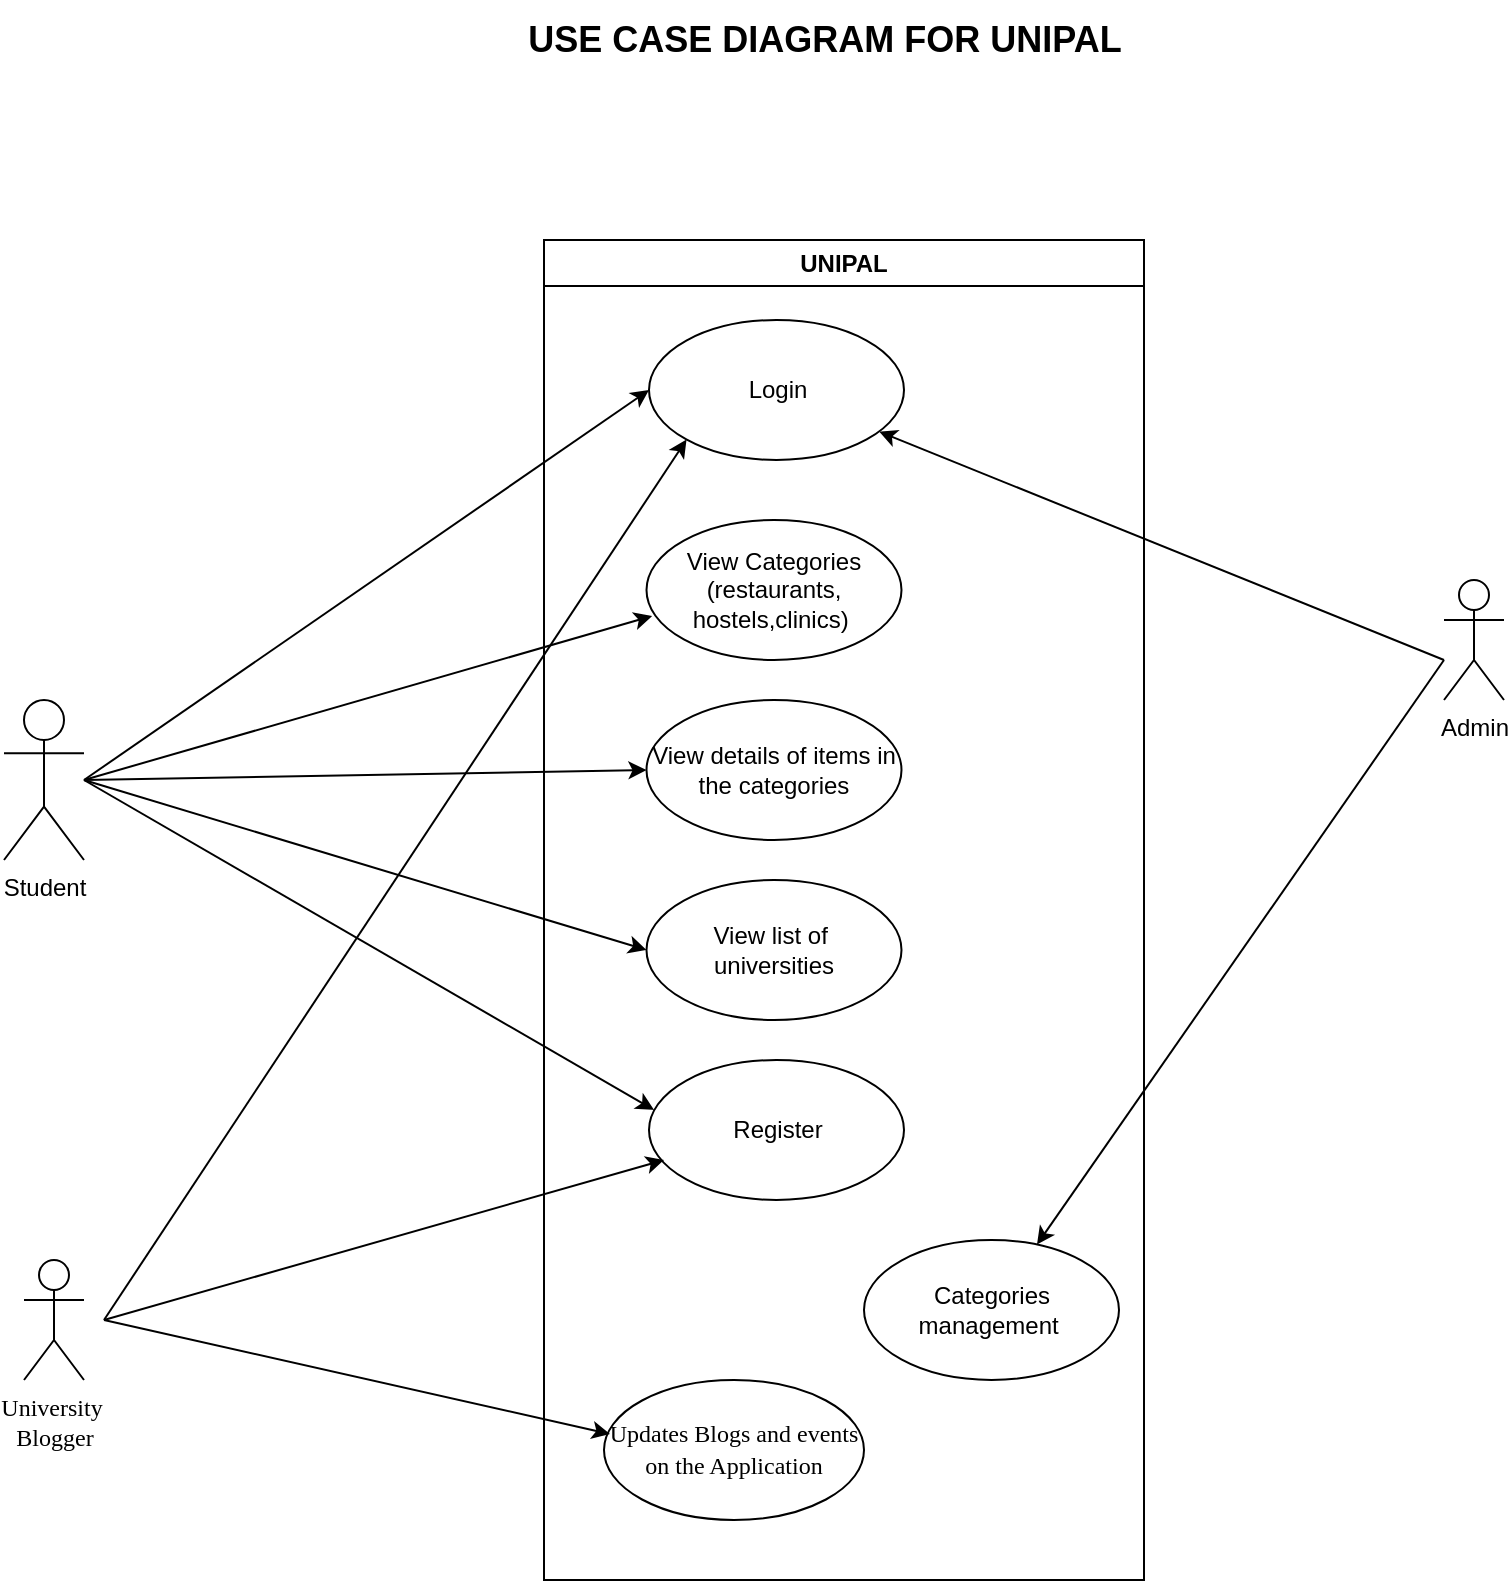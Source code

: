<mxfile version="24.1.0" type="device">
  <diagram name="Page-1" id="55ijNNeH4TxK_P1EvQzD">
    <mxGraphModel dx="802" dy="1656" grid="1" gridSize="10" guides="1" tooltips="1" connect="1" arrows="1" fold="1" page="1" pageScale="1" pageWidth="850" pageHeight="1100" math="0" shadow="0">
      <root>
        <mxCell id="0" />
        <mxCell id="1" parent="0" />
        <mxCell id="OHlSDr-8CtgP3tiL7i1z-2" value="UNIPAL" style="swimlane;whiteSpace=wrap;html=1;" parent="1" vertex="1">
          <mxGeometry x="330" y="90" width="300" height="670" as="geometry" />
        </mxCell>
        <mxCell id="OHlSDr-8CtgP3tiL7i1z-3" value="Login" style="ellipse;whiteSpace=wrap;html=1;" parent="OHlSDr-8CtgP3tiL7i1z-2" vertex="1">
          <mxGeometry x="52.5" y="40" width="127.5" height="70" as="geometry" />
        </mxCell>
        <mxCell id="OHlSDr-8CtgP3tiL7i1z-14" value="View Categories&lt;div&gt;(restaurants, hostels,clinics)&amp;nbsp;&lt;/div&gt;" style="ellipse;whiteSpace=wrap;html=1;" parent="OHlSDr-8CtgP3tiL7i1z-2" vertex="1">
          <mxGeometry x="51.25" y="140" width="127.5" height="70" as="geometry" />
        </mxCell>
        <mxCell id="OHlSDr-8CtgP3tiL7i1z-15" value="Register" style="ellipse;whiteSpace=wrap;html=1;" parent="OHlSDr-8CtgP3tiL7i1z-2" vertex="1">
          <mxGeometry x="52.5" y="410" width="127.5" height="70" as="geometry" />
        </mxCell>
        <mxCell id="OHlSDr-8CtgP3tiL7i1z-16" value="View list of&amp;nbsp;&lt;div&gt;universities&lt;/div&gt;" style="ellipse;whiteSpace=wrap;html=1;" parent="OHlSDr-8CtgP3tiL7i1z-2" vertex="1">
          <mxGeometry x="51.25" y="320" width="127.5" height="70" as="geometry" />
        </mxCell>
        <mxCell id="OHlSDr-8CtgP3tiL7i1z-17" value="Categories management&amp;nbsp;" style="ellipse;whiteSpace=wrap;html=1;" parent="OHlSDr-8CtgP3tiL7i1z-2" vertex="1">
          <mxGeometry x="160" y="500" width="127.5" height="70" as="geometry" />
        </mxCell>
        <mxCell id="OHlSDr-8CtgP3tiL7i1z-18" value="View details of items in the categories" style="ellipse;whiteSpace=wrap;html=1;" parent="OHlSDr-8CtgP3tiL7i1z-2" vertex="1">
          <mxGeometry x="51.25" y="230" width="127.5" height="70" as="geometry" />
        </mxCell>
        <mxCell id="QULovlhrzJNb3J-Qt0b8-1" value="&lt;font face=&quot;Tahoma&quot;&gt;Updates Blogs and events on the Application&lt;/font&gt;" style="ellipse;whiteSpace=wrap;html=1;hachureGap=4;fontFamily=Architects Daughter;fontSource=https%3A%2F%2Ffonts.googleapis.com%2Fcss%3Ffamily%3DArchitects%2BDaughter;" parent="OHlSDr-8CtgP3tiL7i1z-2" vertex="1">
          <mxGeometry x="30" y="570" width="130" height="70" as="geometry" />
        </mxCell>
        <mxCell id="OHlSDr-8CtgP3tiL7i1z-4" value="Student" style="shape=umlActor;verticalLabelPosition=bottom;verticalAlign=top;html=1;outlineConnect=0;" parent="1" vertex="1">
          <mxGeometry x="60" y="320" width="40" height="80" as="geometry" />
        </mxCell>
        <mxCell id="OHlSDr-8CtgP3tiL7i1z-19" value="Admin" style="shape=umlActor;verticalLabelPosition=bottom;verticalAlign=top;html=1;outlineConnect=0;" parent="1" vertex="1">
          <mxGeometry x="780" y="260" width="30" height="60" as="geometry" />
        </mxCell>
        <mxCell id="QULovlhrzJNb3J-Qt0b8-2" value="&lt;font face=&quot;Lucida Console&quot;&gt;University&amp;nbsp;&lt;/font&gt;&lt;div&gt;&lt;font face=&quot;kPuyOr9tZ-Fus74RArYJ&quot;&gt;Blogger&lt;/font&gt;&lt;/div&gt;" style="shape=umlActor;verticalLabelPosition=bottom;verticalAlign=top;html=1;outlineConnect=0;hachureGap=4;fontFamily=Architects Daughter;fontSource=https%3A%2F%2Ffonts.googleapis.com%2Fcss%3Ffamily%3DArchitects%2BDaughter;" parent="1" vertex="1">
          <mxGeometry x="70" y="600" width="30" height="60" as="geometry" />
        </mxCell>
        <mxCell id="LP4Pg4Z0m5B7OYynHUsp-1" value="" style="endArrow=classic;html=1;rounded=0;entryX=0;entryY=1;entryDx=0;entryDy=0;" parent="1" target="OHlSDr-8CtgP3tiL7i1z-3" edge="1">
          <mxGeometry width="50" height="50" relative="1" as="geometry">
            <mxPoint x="110" y="630" as="sourcePoint" />
            <mxPoint x="160" y="580" as="targetPoint" />
          </mxGeometry>
        </mxCell>
        <mxCell id="LP4Pg4Z0m5B7OYynHUsp-2" value="" style="endArrow=classic;html=1;rounded=0;entryX=0.023;entryY=0.386;entryDx=0;entryDy=0;entryPerimeter=0;" parent="1" target="QULovlhrzJNb3J-Qt0b8-1" edge="1">
          <mxGeometry width="50" height="50" relative="1" as="geometry">
            <mxPoint x="110" y="630" as="sourcePoint" />
            <mxPoint x="160" y="580" as="targetPoint" />
          </mxGeometry>
        </mxCell>
        <mxCell id="LP4Pg4Z0m5B7OYynHUsp-3" value="" style="endArrow=classic;html=1;rounded=0;" parent="1" target="OHlSDr-8CtgP3tiL7i1z-3" edge="1">
          <mxGeometry width="50" height="50" relative="1" as="geometry">
            <mxPoint x="780" y="300" as="sourcePoint" />
            <mxPoint x="830" y="250" as="targetPoint" />
          </mxGeometry>
        </mxCell>
        <mxCell id="LP4Pg4Z0m5B7OYynHUsp-4" value="" style="endArrow=classic;html=1;rounded=0;" parent="1" target="OHlSDr-8CtgP3tiL7i1z-17" edge="1">
          <mxGeometry width="50" height="50" relative="1" as="geometry">
            <mxPoint x="780" y="300" as="sourcePoint" />
            <mxPoint x="830" y="250" as="targetPoint" />
          </mxGeometry>
        </mxCell>
        <mxCell id="LP4Pg4Z0m5B7OYynHUsp-5" value="" style="endArrow=classic;html=1;rounded=0;entryX=0;entryY=0.5;entryDx=0;entryDy=0;" parent="1" target="OHlSDr-8CtgP3tiL7i1z-3" edge="1">
          <mxGeometry width="50" height="50" relative="1" as="geometry">
            <mxPoint x="100" y="360" as="sourcePoint" />
            <mxPoint x="150" y="310" as="targetPoint" />
          </mxGeometry>
        </mxCell>
        <mxCell id="LP4Pg4Z0m5B7OYynHUsp-6" value="" style="endArrow=classic;html=1;rounded=0;entryX=0.022;entryY=0.686;entryDx=0;entryDy=0;entryPerimeter=0;" parent="1" target="OHlSDr-8CtgP3tiL7i1z-14" edge="1">
          <mxGeometry width="50" height="50" relative="1" as="geometry">
            <mxPoint x="100" y="360" as="sourcePoint" />
            <mxPoint x="150" y="310" as="targetPoint" />
          </mxGeometry>
        </mxCell>
        <mxCell id="LP4Pg4Z0m5B7OYynHUsp-7" value="" style="endArrow=classic;html=1;rounded=0;entryX=0;entryY=0.5;entryDx=0;entryDy=0;" parent="1" target="OHlSDr-8CtgP3tiL7i1z-18" edge="1">
          <mxGeometry width="50" height="50" relative="1" as="geometry">
            <mxPoint x="100" y="360" as="sourcePoint" />
            <mxPoint x="150" y="310" as="targetPoint" />
          </mxGeometry>
        </mxCell>
        <mxCell id="LP4Pg4Z0m5B7OYynHUsp-8" value="" style="endArrow=classic;html=1;rounded=0;entryX=0.02;entryY=0.357;entryDx=0;entryDy=0;entryPerimeter=0;" parent="1" target="OHlSDr-8CtgP3tiL7i1z-15" edge="1">
          <mxGeometry width="50" height="50" relative="1" as="geometry">
            <mxPoint x="100" y="360" as="sourcePoint" />
            <mxPoint x="150" y="310" as="targetPoint" />
          </mxGeometry>
        </mxCell>
        <mxCell id="LP4Pg4Z0m5B7OYynHUsp-11" value="" style="endArrow=classic;html=1;rounded=0;entryX=0.059;entryY=0.714;entryDx=0;entryDy=0;entryPerimeter=0;" parent="1" target="OHlSDr-8CtgP3tiL7i1z-15" edge="1">
          <mxGeometry width="50" height="50" relative="1" as="geometry">
            <mxPoint x="110" y="630" as="sourcePoint" />
            <mxPoint x="160" y="580" as="targetPoint" />
          </mxGeometry>
        </mxCell>
        <mxCell id="LP4Pg4Z0m5B7OYynHUsp-12" value="" style="endArrow=classic;html=1;rounded=0;entryX=0;entryY=0.5;entryDx=0;entryDy=0;" parent="1" target="OHlSDr-8CtgP3tiL7i1z-16" edge="1">
          <mxGeometry width="50" height="50" relative="1" as="geometry">
            <mxPoint x="100" y="360" as="sourcePoint" />
            <mxPoint x="150" y="310" as="targetPoint" />
          </mxGeometry>
        </mxCell>
        <mxCell id="hHJbvhtkehKIKL7x7A-c-1" value="&lt;b&gt;&lt;font style=&quot;font-size: 18px;&quot;&gt;USE CASE DIAGRAM FOR UNIPAL&lt;/font&gt;&lt;/b&gt;" style="text;html=1;align=center;verticalAlign=middle;resizable=0;points=[];autosize=1;strokeColor=none;fillColor=none;" vertex="1" parent="1">
          <mxGeometry x="310" y="-30" width="320" height="40" as="geometry" />
        </mxCell>
      </root>
    </mxGraphModel>
  </diagram>
</mxfile>
